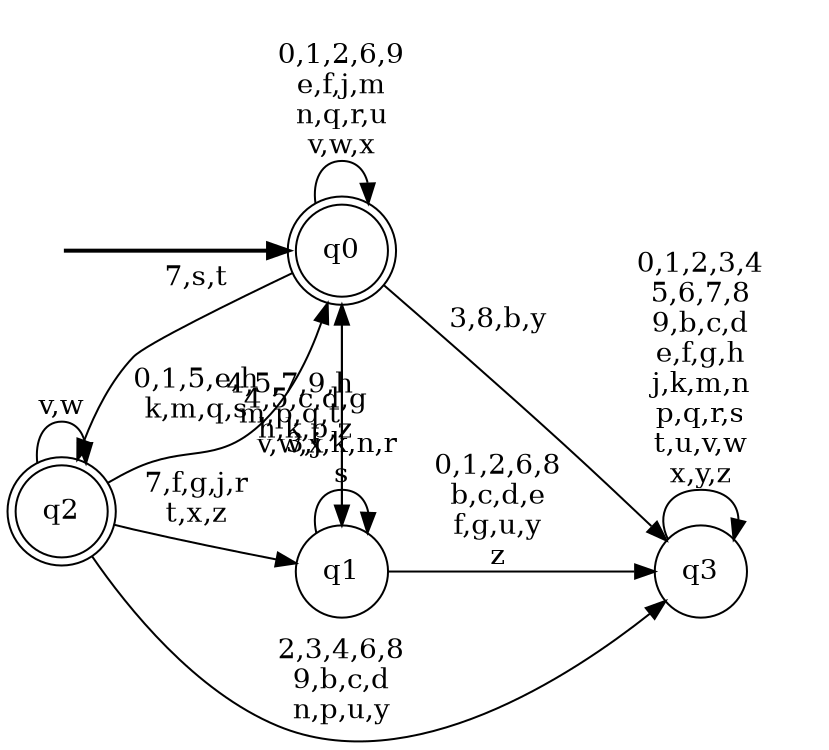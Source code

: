 digraph BlueStarA {
__start0 [style = invis, shape = none, label = "", width = 0, height = 0];

rankdir=LR;
size="8,5";

s0 [style="rounded,filled", color="black", fillcolor="white" shape="doublecircle", label="q0"];
s1 [style="filled", color="black", fillcolor="white" shape="circle", label="q1"];
s2 [style="rounded,filled", color="black", fillcolor="white" shape="doublecircle", label="q2"];
s3 [style="filled", color="black", fillcolor="white" shape="circle", label="q3"];
subgraph cluster_main { 
	graph [pad=".75", ranksep="0.15", nodesep="0.15"];
	 style=invis; 
	__start0 -> s0 [penwidth=2];
}
s0 -> s0 [label="0,1,2,6,9\ne,f,j,m\nn,q,r,u\nv,w,x"];
s0 -> s1 [label="4,5,c,d,g\nh,k,p,z"];
s0 -> s2 [label="7,s,t"];
s0 -> s3 [label="3,8,b,y"];
s1 -> s0 [label="4,5,7,9,h\nm,p,q,t\nv,w,x"];
s1 -> s1 [label="3,j,k,n,r\ns"];
s1 -> s3 [label="0,1,2,6,8\nb,c,d,e\nf,g,u,y\nz"];
s2 -> s0 [label="0,1,5,e,h\nk,m,q,s"];
s2 -> s1 [label="7,f,g,j,r\nt,x,z"];
s2 -> s2 [label="v,w"];
s2 -> s3 [label="2,3,4,6,8\n9,b,c,d\nn,p,u,y"];
s3 -> s3 [label="0,1,2,3,4\n5,6,7,8\n9,b,c,d\ne,f,g,h\nj,k,m,n\np,q,r,s\nt,u,v,w\nx,y,z"];

}